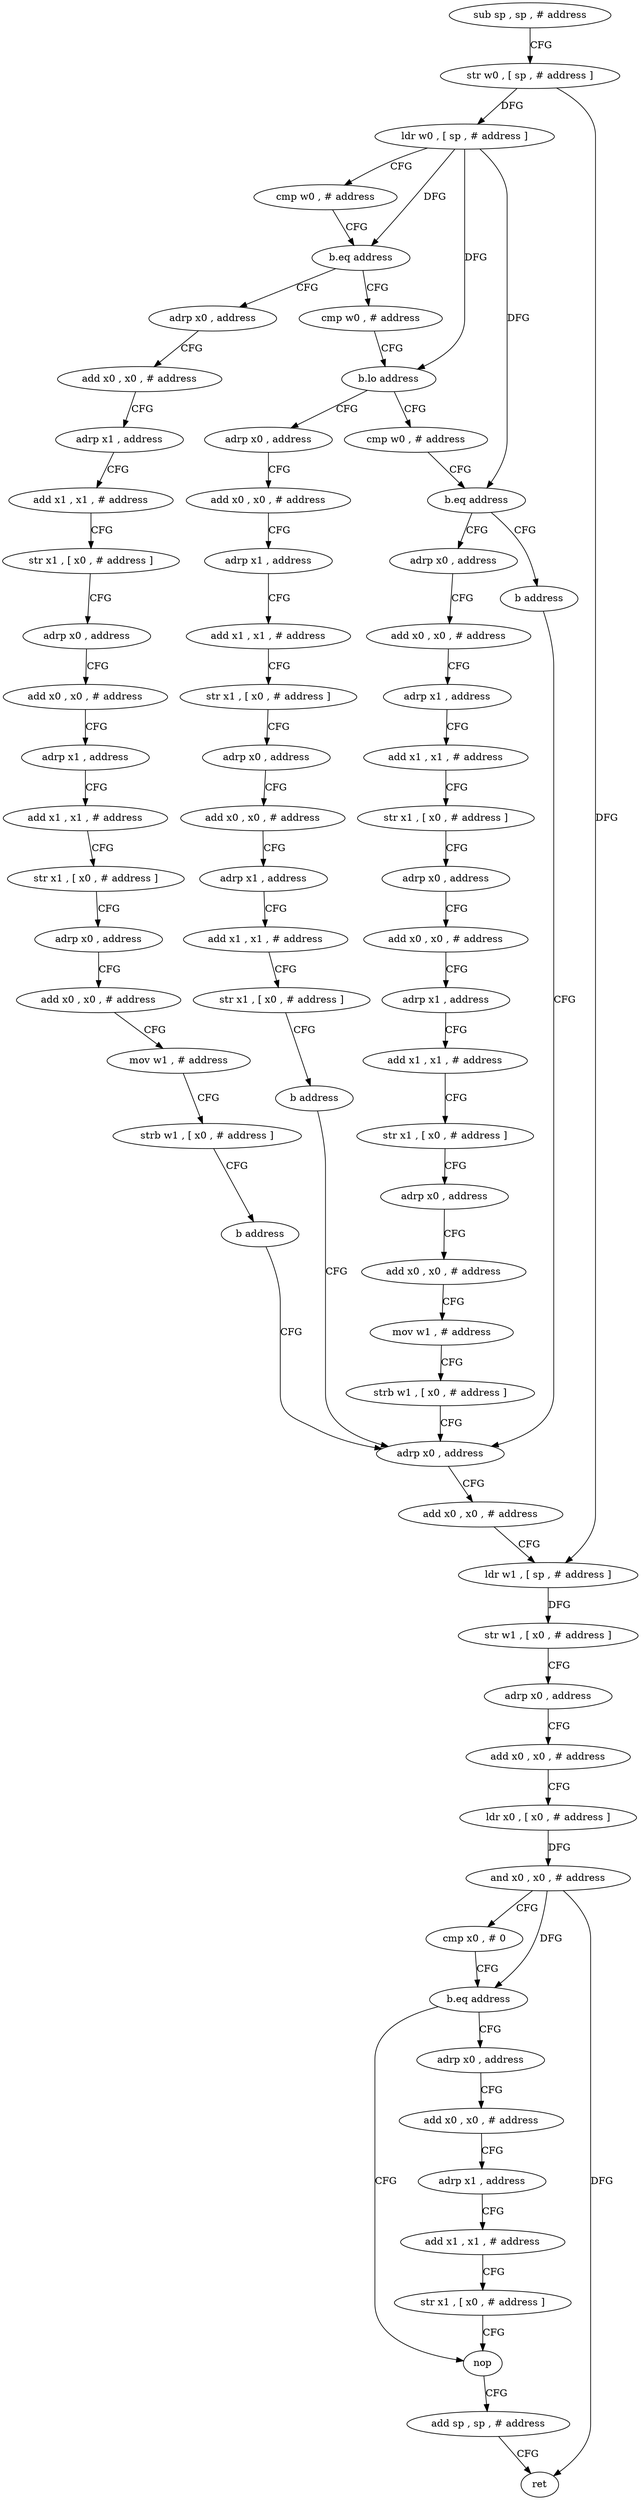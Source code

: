 digraph "func" {
"4262364" [label = "sub sp , sp , # address" ]
"4262368" [label = "str w0 , [ sp , # address ]" ]
"4262372" [label = "ldr w0 , [ sp , # address ]" ]
"4262376" [label = "cmp w0 , # address" ]
"4262380" [label = "b.eq address" ]
"4262404" [label = "adrp x0 , address" ]
"4262384" [label = "cmp w0 , # address" ]
"4262408" [label = "add x0 , x0 , # address" ]
"4262412" [label = "adrp x1 , address" ]
"4262416" [label = "add x1 , x1 , # address" ]
"4262420" [label = "str x1 , [ x0 , # address ]" ]
"4262424" [label = "adrp x0 , address" ]
"4262428" [label = "add x0 , x0 , # address" ]
"4262432" [label = "adrp x1 , address" ]
"4262436" [label = "add x1 , x1 , # address" ]
"4262440" [label = "str x1 , [ x0 , # address ]" ]
"4262444" [label = "adrp x0 , address" ]
"4262448" [label = "add x0 , x0 , # address" ]
"4262452" [label = "mov w1 , # address" ]
"4262456" [label = "strb w1 , [ x0 , # address ]" ]
"4262460" [label = "b address" ]
"4262564" [label = "adrp x0 , address" ]
"4262388" [label = "b.lo address" ]
"4262464" [label = "adrp x0 , address" ]
"4262392" [label = "cmp w0 , # address" ]
"4262568" [label = "add x0 , x0 , # address" ]
"4262572" [label = "ldr w1 , [ sp , # address ]" ]
"4262576" [label = "str w1 , [ x0 , # address ]" ]
"4262580" [label = "adrp x0 , address" ]
"4262584" [label = "add x0 , x0 , # address" ]
"4262588" [label = "ldr x0 , [ x0 , # address ]" ]
"4262592" [label = "and x0 , x0 , # address" ]
"4262596" [label = "cmp x0 , # 0" ]
"4262600" [label = "b.eq address" ]
"4262624" [label = "nop" ]
"4262604" [label = "adrp x0 , address" ]
"4262468" [label = "add x0 , x0 , # address" ]
"4262472" [label = "adrp x1 , address" ]
"4262476" [label = "add x1 , x1 , # address" ]
"4262480" [label = "str x1 , [ x0 , # address ]" ]
"4262484" [label = "adrp x0 , address" ]
"4262488" [label = "add x0 , x0 , # address" ]
"4262492" [label = "adrp x1 , address" ]
"4262496" [label = "add x1 , x1 , # address" ]
"4262500" [label = "str x1 , [ x0 , # address ]" ]
"4262504" [label = "b address" ]
"4262396" [label = "b.eq address" ]
"4262508" [label = "adrp x0 , address" ]
"4262400" [label = "b address" ]
"4262628" [label = "add sp , sp , # address" ]
"4262632" [label = "ret" ]
"4262608" [label = "add x0 , x0 , # address" ]
"4262612" [label = "adrp x1 , address" ]
"4262616" [label = "add x1 , x1 , # address" ]
"4262620" [label = "str x1 , [ x0 , # address ]" ]
"4262512" [label = "add x0 , x0 , # address" ]
"4262516" [label = "adrp x1 , address" ]
"4262520" [label = "add x1 , x1 , # address" ]
"4262524" [label = "str x1 , [ x0 , # address ]" ]
"4262528" [label = "adrp x0 , address" ]
"4262532" [label = "add x0 , x0 , # address" ]
"4262536" [label = "adrp x1 , address" ]
"4262540" [label = "add x1 , x1 , # address" ]
"4262544" [label = "str x1 , [ x0 , # address ]" ]
"4262548" [label = "adrp x0 , address" ]
"4262552" [label = "add x0 , x0 , # address" ]
"4262556" [label = "mov w1 , # address" ]
"4262560" [label = "strb w1 , [ x0 , # address ]" ]
"4262364" -> "4262368" [ label = "CFG" ]
"4262368" -> "4262372" [ label = "DFG" ]
"4262368" -> "4262572" [ label = "DFG" ]
"4262372" -> "4262376" [ label = "CFG" ]
"4262372" -> "4262380" [ label = "DFG" ]
"4262372" -> "4262388" [ label = "DFG" ]
"4262372" -> "4262396" [ label = "DFG" ]
"4262376" -> "4262380" [ label = "CFG" ]
"4262380" -> "4262404" [ label = "CFG" ]
"4262380" -> "4262384" [ label = "CFG" ]
"4262404" -> "4262408" [ label = "CFG" ]
"4262384" -> "4262388" [ label = "CFG" ]
"4262408" -> "4262412" [ label = "CFG" ]
"4262412" -> "4262416" [ label = "CFG" ]
"4262416" -> "4262420" [ label = "CFG" ]
"4262420" -> "4262424" [ label = "CFG" ]
"4262424" -> "4262428" [ label = "CFG" ]
"4262428" -> "4262432" [ label = "CFG" ]
"4262432" -> "4262436" [ label = "CFG" ]
"4262436" -> "4262440" [ label = "CFG" ]
"4262440" -> "4262444" [ label = "CFG" ]
"4262444" -> "4262448" [ label = "CFG" ]
"4262448" -> "4262452" [ label = "CFG" ]
"4262452" -> "4262456" [ label = "CFG" ]
"4262456" -> "4262460" [ label = "CFG" ]
"4262460" -> "4262564" [ label = "CFG" ]
"4262564" -> "4262568" [ label = "CFG" ]
"4262388" -> "4262464" [ label = "CFG" ]
"4262388" -> "4262392" [ label = "CFG" ]
"4262464" -> "4262468" [ label = "CFG" ]
"4262392" -> "4262396" [ label = "CFG" ]
"4262568" -> "4262572" [ label = "CFG" ]
"4262572" -> "4262576" [ label = "DFG" ]
"4262576" -> "4262580" [ label = "CFG" ]
"4262580" -> "4262584" [ label = "CFG" ]
"4262584" -> "4262588" [ label = "CFG" ]
"4262588" -> "4262592" [ label = "DFG" ]
"4262592" -> "4262596" [ label = "CFG" ]
"4262592" -> "4262600" [ label = "DFG" ]
"4262592" -> "4262632" [ label = "DFG" ]
"4262596" -> "4262600" [ label = "CFG" ]
"4262600" -> "4262624" [ label = "CFG" ]
"4262600" -> "4262604" [ label = "CFG" ]
"4262624" -> "4262628" [ label = "CFG" ]
"4262604" -> "4262608" [ label = "CFG" ]
"4262468" -> "4262472" [ label = "CFG" ]
"4262472" -> "4262476" [ label = "CFG" ]
"4262476" -> "4262480" [ label = "CFG" ]
"4262480" -> "4262484" [ label = "CFG" ]
"4262484" -> "4262488" [ label = "CFG" ]
"4262488" -> "4262492" [ label = "CFG" ]
"4262492" -> "4262496" [ label = "CFG" ]
"4262496" -> "4262500" [ label = "CFG" ]
"4262500" -> "4262504" [ label = "CFG" ]
"4262504" -> "4262564" [ label = "CFG" ]
"4262396" -> "4262508" [ label = "CFG" ]
"4262396" -> "4262400" [ label = "CFG" ]
"4262508" -> "4262512" [ label = "CFG" ]
"4262400" -> "4262564" [ label = "CFG" ]
"4262628" -> "4262632" [ label = "CFG" ]
"4262608" -> "4262612" [ label = "CFG" ]
"4262612" -> "4262616" [ label = "CFG" ]
"4262616" -> "4262620" [ label = "CFG" ]
"4262620" -> "4262624" [ label = "CFG" ]
"4262512" -> "4262516" [ label = "CFG" ]
"4262516" -> "4262520" [ label = "CFG" ]
"4262520" -> "4262524" [ label = "CFG" ]
"4262524" -> "4262528" [ label = "CFG" ]
"4262528" -> "4262532" [ label = "CFG" ]
"4262532" -> "4262536" [ label = "CFG" ]
"4262536" -> "4262540" [ label = "CFG" ]
"4262540" -> "4262544" [ label = "CFG" ]
"4262544" -> "4262548" [ label = "CFG" ]
"4262548" -> "4262552" [ label = "CFG" ]
"4262552" -> "4262556" [ label = "CFG" ]
"4262556" -> "4262560" [ label = "CFG" ]
"4262560" -> "4262564" [ label = "CFG" ]
}

